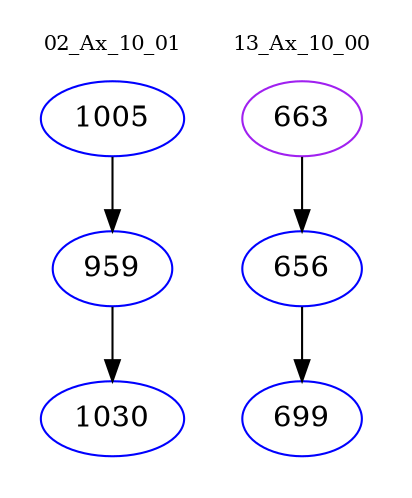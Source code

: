 digraph{
subgraph cluster_0 {
color = white
label = "02_Ax_10_01";
fontsize=10;
T0_1005 [label="1005", color="blue"]
T0_1005 -> T0_959 [color="black"]
T0_959 [label="959", color="blue"]
T0_959 -> T0_1030 [color="black"]
T0_1030 [label="1030", color="blue"]
}
subgraph cluster_1 {
color = white
label = "13_Ax_10_00";
fontsize=10;
T1_663 [label="663", color="purple"]
T1_663 -> T1_656 [color="black"]
T1_656 [label="656", color="blue"]
T1_656 -> T1_699 [color="black"]
T1_699 [label="699", color="blue"]
}
}
